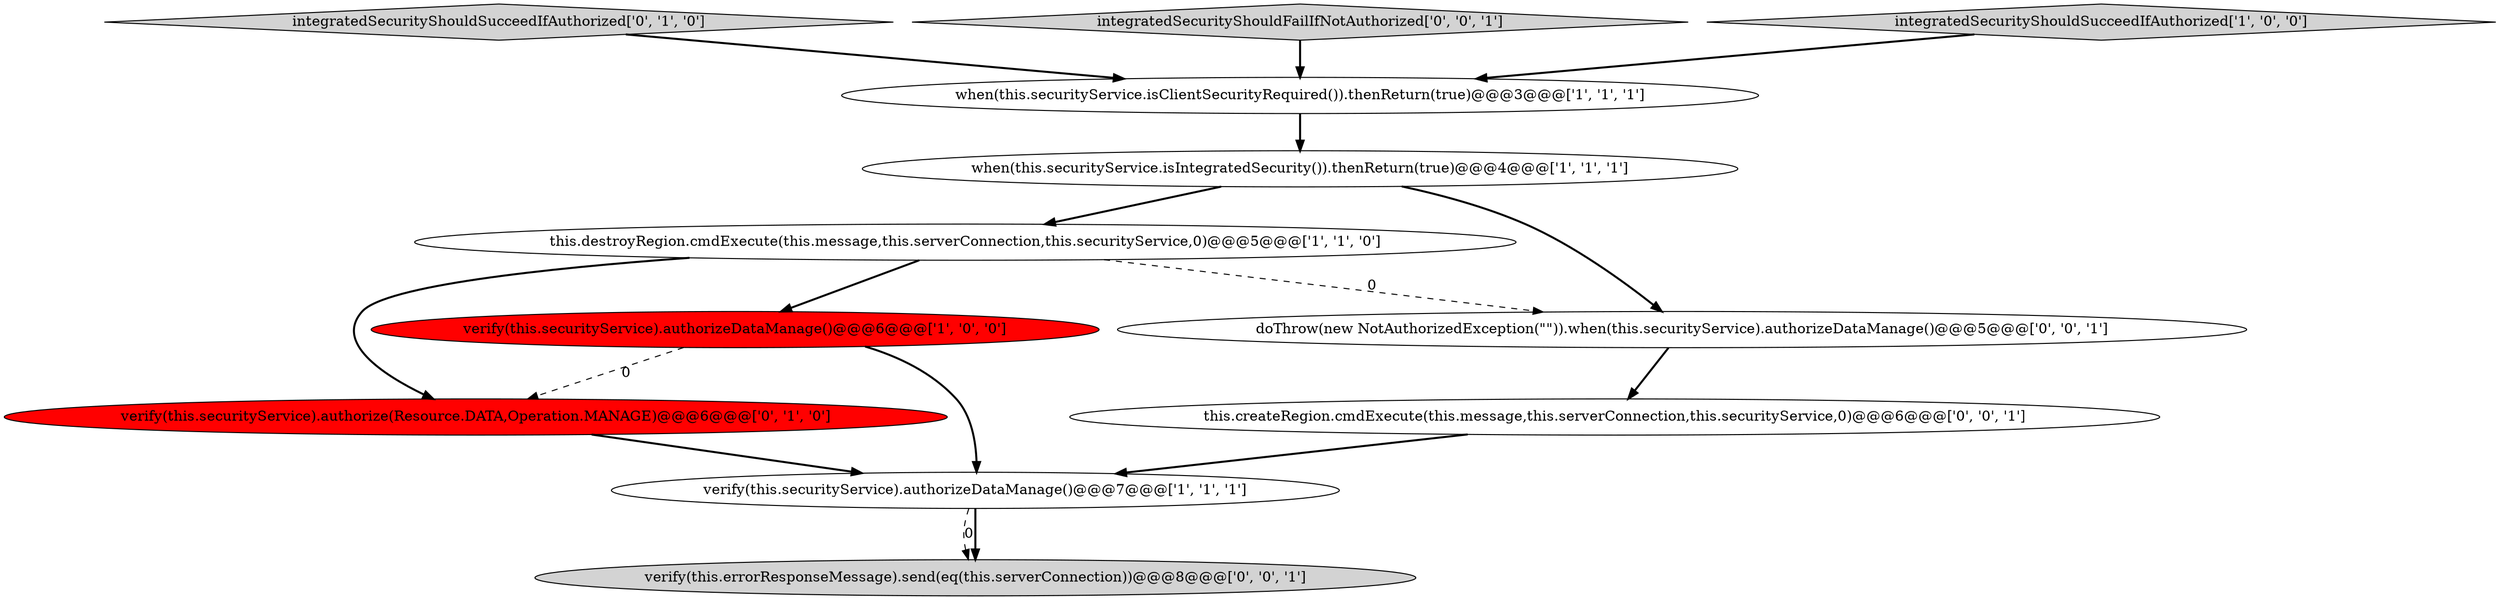 digraph {
6 [style = filled, label = "integratedSecurityShouldSucceedIfAuthorized['0', '1', '0']", fillcolor = lightgray, shape = diamond image = "AAA0AAABBB2BBB"];
3 [style = filled, label = "verify(this.securityService).authorizeDataManage()@@@6@@@['1', '0', '0']", fillcolor = red, shape = ellipse image = "AAA1AAABBB1BBB"];
4 [style = filled, label = "when(this.securityService.isIntegratedSecurity()).thenReturn(true)@@@4@@@['1', '1', '1']", fillcolor = white, shape = ellipse image = "AAA0AAABBB1BBB"];
10 [style = filled, label = "this.createRegion.cmdExecute(this.message,this.serverConnection,this.securityService,0)@@@6@@@['0', '0', '1']", fillcolor = white, shape = ellipse image = "AAA0AAABBB3BBB"];
8 [style = filled, label = "integratedSecurityShouldFailIfNotAuthorized['0', '0', '1']", fillcolor = lightgray, shape = diamond image = "AAA0AAABBB3BBB"];
0 [style = filled, label = "when(this.securityService.isClientSecurityRequired()).thenReturn(true)@@@3@@@['1', '1', '1']", fillcolor = white, shape = ellipse image = "AAA0AAABBB1BBB"];
2 [style = filled, label = "integratedSecurityShouldSucceedIfAuthorized['1', '0', '0']", fillcolor = lightgray, shape = diamond image = "AAA0AAABBB1BBB"];
11 [style = filled, label = "verify(this.errorResponseMessage).send(eq(this.serverConnection))@@@8@@@['0', '0', '1']", fillcolor = lightgray, shape = ellipse image = "AAA0AAABBB3BBB"];
7 [style = filled, label = "verify(this.securityService).authorize(Resource.DATA,Operation.MANAGE)@@@6@@@['0', '1', '0']", fillcolor = red, shape = ellipse image = "AAA1AAABBB2BBB"];
5 [style = filled, label = "this.destroyRegion.cmdExecute(this.message,this.serverConnection,this.securityService,0)@@@5@@@['1', '1', '0']", fillcolor = white, shape = ellipse image = "AAA0AAABBB1BBB"];
1 [style = filled, label = "verify(this.securityService).authorizeDataManage()@@@7@@@['1', '1', '1']", fillcolor = white, shape = ellipse image = "AAA0AAABBB1BBB"];
9 [style = filled, label = "doThrow(new NotAuthorizedException(\"\")).when(this.securityService).authorizeDataManage()@@@5@@@['0', '0', '1']", fillcolor = white, shape = ellipse image = "AAA0AAABBB3BBB"];
8->0 [style = bold, label=""];
5->3 [style = bold, label=""];
4->9 [style = bold, label=""];
5->7 [style = bold, label=""];
5->9 [style = dashed, label="0"];
2->0 [style = bold, label=""];
6->0 [style = bold, label=""];
7->1 [style = bold, label=""];
9->10 [style = bold, label=""];
3->1 [style = bold, label=""];
10->1 [style = bold, label=""];
0->4 [style = bold, label=""];
3->7 [style = dashed, label="0"];
4->5 [style = bold, label=""];
1->11 [style = dashed, label="0"];
1->11 [style = bold, label=""];
}
